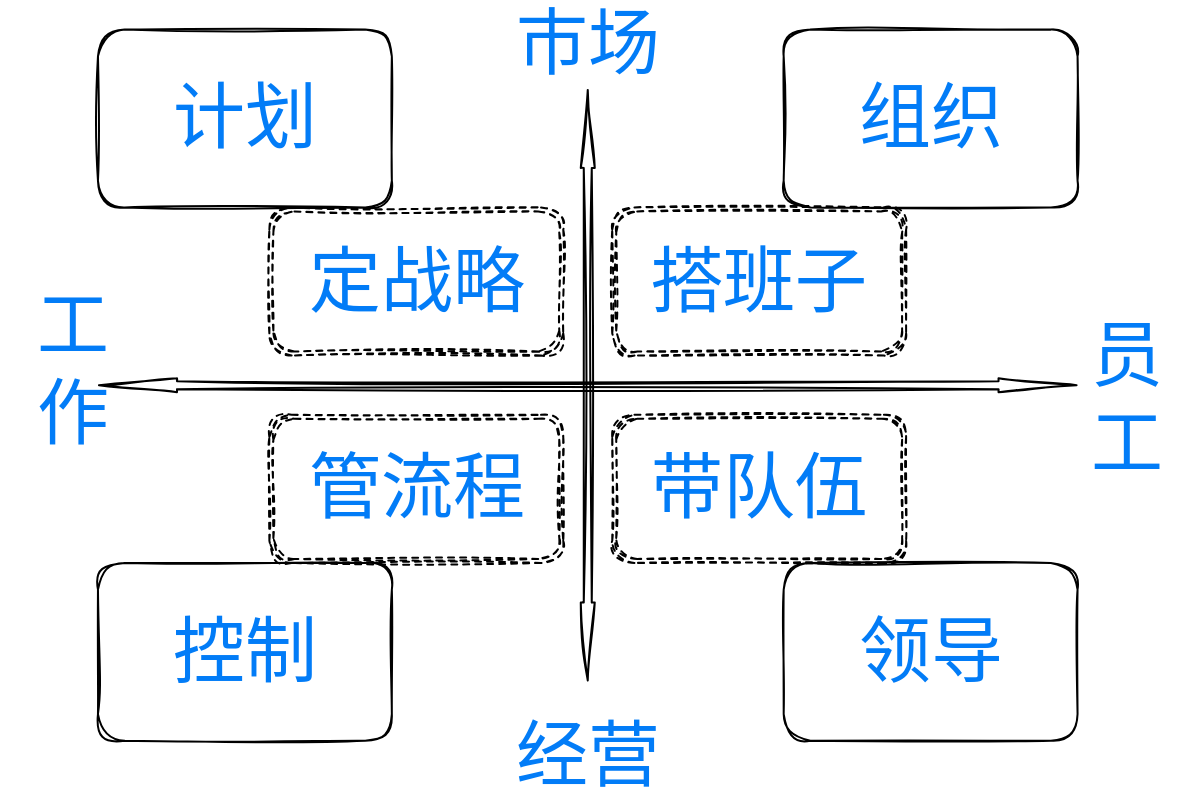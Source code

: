 <mxfile version="16.0.0" type="device"><diagram id="pGkhDjOTc0fB8zaJ9YMW" name="Page-1"><mxGraphModel dx="1213" dy="1212" grid="1" gridSize="10" guides="1" tooltips="1" connect="1" arrows="1" fold="1" page="1" pageScale="1" pageWidth="1600" pageHeight="1200" math="0" shadow="0"><root><mxCell id="0"/><mxCell id="1" parent="0"/><mxCell id="VgDVFVFa1zMJVZ2mNrCs-22" value="" style="group" vertex="1" connectable="0" parent="1"><mxGeometry x="60" y="40" width="600" height="400" as="geometry"/></mxCell><mxCell id="VgDVFVFa1zMJVZ2mNrCs-2" value="&lt;font color=&quot;#027cf7&quot;&gt;计划&lt;/font&gt;" style="rounded=1;whiteSpace=wrap;html=1;fontFamily=FZJingLeiS-R-GB;fontSize=36;sketch=1;fillColor=none;" vertex="1" parent="VgDVFVFa1zMJVZ2mNrCs-22"><mxGeometry x="48.98" y="14.815" width="146.939" height="88.889" as="geometry"/></mxCell><mxCell id="VgDVFVFa1zMJVZ2mNrCs-3" value="&lt;font color=&quot;#027cf7&quot;&gt;组织&lt;/font&gt;" style="rounded=1;whiteSpace=wrap;html=1;fontFamily=FZJingLeiS-R-GB;fontSize=36;sketch=1;fillColor=none;" vertex="1" parent="VgDVFVFa1zMJVZ2mNrCs-22"><mxGeometry x="391.837" y="14.815" width="146.939" height="88.889" as="geometry"/></mxCell><mxCell id="VgDVFVFa1zMJVZ2mNrCs-5" value="" style="shape=flexArrow;endArrow=classic;startArrow=classic;html=1;rounded=0;fontFamily=FZJingLeiS-R-GB;fontSize=36;fontColor=#027CF7;sketch=1;width=4;startSize=12.67;endSize=12.67;endWidth=2;startWidth=2;" edge="1" parent="VgDVFVFa1zMJVZ2mNrCs-22"><mxGeometry width="100" height="100" relative="1" as="geometry"><mxPoint x="48.98" y="192.593" as="sourcePoint"/><mxPoint x="538.776" y="192.593" as="targetPoint"/></mxGeometry></mxCell><mxCell id="VgDVFVFa1zMJVZ2mNrCs-6" value="" style="shape=flexArrow;endArrow=classic;startArrow=classic;html=1;rounded=0;fontFamily=FZJingLeiS-R-GB;fontSize=36;fontColor=#027CF7;sketch=1;width=4;startSize=12.67;endSize=12.67;endWidth=2;startWidth=2;" edge="1" parent="VgDVFVFa1zMJVZ2mNrCs-22"><mxGeometry width="100" height="100" relative="1" as="geometry"><mxPoint x="293.878" y="340.741" as="sourcePoint"/><mxPoint x="293.878" y="44.444" as="targetPoint"/></mxGeometry></mxCell><mxCell id="VgDVFVFa1zMJVZ2mNrCs-7" value="&lt;font color=&quot;#027cf7&quot;&gt;领导&lt;/font&gt;" style="rounded=1;whiteSpace=wrap;html=1;fontFamily=FZJingLeiS-R-GB;fontSize=36;sketch=1;fillColor=none;" vertex="1" parent="VgDVFVFa1zMJVZ2mNrCs-22"><mxGeometry x="391.837" y="281.481" width="146.939" height="88.889" as="geometry"/></mxCell><mxCell id="VgDVFVFa1zMJVZ2mNrCs-11" value="带队伍" style="shape=ext;double=1;rounded=1;whiteSpace=wrap;html=1;sketch=1;fontFamily=FZJingLeiS-R-GB;fontSize=36;fontColor=#027CF7;fillColor=none;dashed=1;" vertex="1" parent="VgDVFVFa1zMJVZ2mNrCs-22"><mxGeometry x="306.122" y="207.407" width="146.939" height="74.074" as="geometry"/></mxCell><mxCell id="VgDVFVFa1zMJVZ2mNrCs-12" value="搭班子" style="shape=ext;double=1;rounded=1;whiteSpace=wrap;html=1;sketch=1;fontFamily=FZJingLeiS-R-GB;fontSize=36;fontColor=#027CF7;fillColor=none;dashed=1;" vertex="1" parent="VgDVFVFa1zMJVZ2mNrCs-22"><mxGeometry x="306.122" y="103.704" width="146.939" height="74.074" as="geometry"/></mxCell><mxCell id="VgDVFVFa1zMJVZ2mNrCs-13" value="定战略" style="shape=ext;double=1;rounded=1;whiteSpace=wrap;html=1;sketch=1;fontFamily=FZJingLeiS-R-GB;fontSize=36;fontColor=#027CF7;fillColor=none;dashed=1;" vertex="1" parent="VgDVFVFa1zMJVZ2mNrCs-22"><mxGeometry x="134.694" y="103.704" width="146.939" height="74.074" as="geometry"/></mxCell><mxCell id="VgDVFVFa1zMJVZ2mNrCs-14" value="管流程" style="shape=ext;double=1;rounded=1;whiteSpace=wrap;html=1;sketch=1;fontFamily=FZJingLeiS-R-GB;fontSize=36;fontColor=#027CF7;fillColor=none;dashed=1;" vertex="1" parent="VgDVFVFa1zMJVZ2mNrCs-22"><mxGeometry x="134.694" y="207.407" width="146.939" height="74.074" as="geometry"/></mxCell><mxCell id="VgDVFVFa1zMJVZ2mNrCs-17" value="&lt;font color=&quot;#027cf7&quot;&gt;控制&lt;/font&gt;" style="rounded=1;whiteSpace=wrap;html=1;fontFamily=FZJingLeiS-R-GB;fontSize=36;sketch=1;fillColor=none;" vertex="1" parent="VgDVFVFa1zMJVZ2mNrCs-22"><mxGeometry x="48.98" y="281.481" width="146.939" height="88.889" as="geometry"/></mxCell><mxCell id="VgDVFVFa1zMJVZ2mNrCs-18" value="工作" style="text;html=1;strokeColor=none;fillColor=none;align=center;verticalAlign=middle;whiteSpace=wrap;rounded=0;dashed=1;sketch=1;fontFamily=FZJingLeiS-R-GB;fontSize=36;fontColor=#027CF7;" vertex="1" parent="VgDVFVFa1zMJVZ2mNrCs-22"><mxGeometry y="162.963" width="73.469" height="44.444" as="geometry"/></mxCell><mxCell id="VgDVFVFa1zMJVZ2mNrCs-19" value="员工" style="text;html=1;strokeColor=none;fillColor=none;align=center;verticalAlign=middle;whiteSpace=wrap;rounded=0;dashed=1;sketch=1;fontFamily=FZJingLeiS-R-GB;fontSize=36;fontColor=#027CF7;" vertex="1" parent="VgDVFVFa1zMJVZ2mNrCs-22"><mxGeometry x="526.531" y="177.778" width="73.469" height="44.444" as="geometry"/></mxCell><mxCell id="VgDVFVFa1zMJVZ2mNrCs-20" value="市场" style="text;html=1;strokeColor=none;fillColor=none;align=center;verticalAlign=middle;whiteSpace=wrap;rounded=0;dashed=1;sketch=1;fontFamily=FZJingLeiS-R-GB;fontSize=36;fontColor=#027CF7;" vertex="1" parent="VgDVFVFa1zMJVZ2mNrCs-22"><mxGeometry x="244.898" width="97.959" height="44.444" as="geometry"/></mxCell><mxCell id="VgDVFVFa1zMJVZ2mNrCs-21" value="经营" style="text;html=1;strokeColor=none;fillColor=none;align=center;verticalAlign=middle;whiteSpace=wrap;rounded=0;dashed=1;sketch=1;fontFamily=FZJingLeiS-R-GB;fontSize=36;fontColor=#027CF7;" vertex="1" parent="VgDVFVFa1zMJVZ2mNrCs-22"><mxGeometry x="244.898" y="355.556" width="97.959" height="44.444" as="geometry"/></mxCell></root></mxGraphModel></diagram></mxfile>